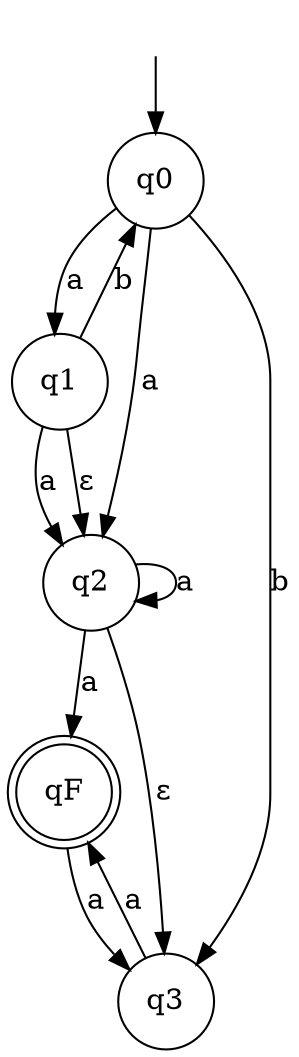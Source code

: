 digraph{ { node[style = invis, shape = none, label = " ", width = 0, height = 0] SSS } node [shape = doublecircle]; qF ;  node [shape = circle]; SSS-> q0 q0 -> q1 [ label = "a" ]; q0 -> q2 [ label = "a" ]; q0 -> q3 [ label = "b" ]; q1 -> q2 [ label = "a" ]; q1 -> q0 [ label = "b" ]; q1 -> q2 [ label = "ɛ" ]; q2 -> q2 [ label = "a" ]; q2 -> qF [ label = "a" ]; q2 -> q3 [ label = "ɛ" ]; q3 -> qF [ label = "a" ]; qF -> q3 [ label = "a" ]; }